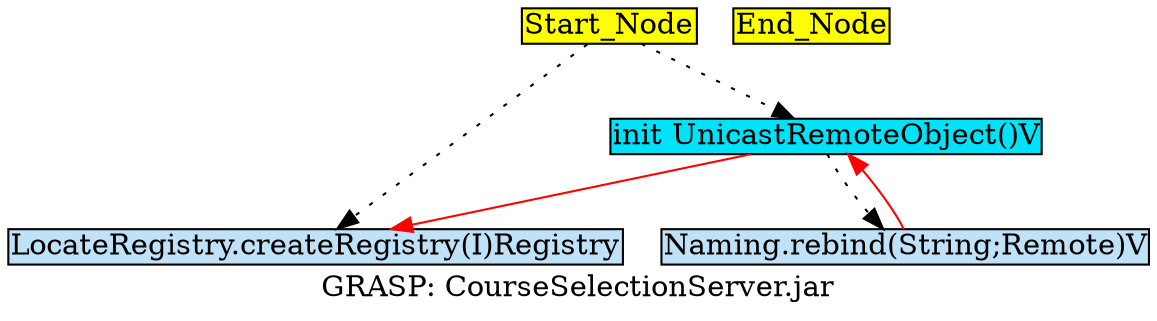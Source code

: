 digraph G {
	graph[label="GRASP: CourseSelectionServer.jar"];	node[style=filled,fillcolor ="white",shape=box,margin=0.02,width=0,height=0];
	"Start_Node"[fillcolor ="yellow",style="filled" ];
	"init UnicastRemoteObject()V"[fillcolor ="#00e2f8",style="filled" ];
	"LocateRegistry.createRegistry(I)Registry"[fillcolor ="#c0e2f8",style="filled" ];
	"Start_Node"[fillcolor ="yellow",style="filled" ];
	"End_Node"[fillcolor ="yellow",style="filled" ];
	"Naming.rebind(String;Remote)V"[fillcolor ="#c0e2f8",style="filled" ];
	"init UnicastRemoteObject()V" -> "LocateRegistry.createRegistry(I)Registry"[color="red",style=solid];
	"init UnicastRemoteObject()V" -> "Naming.rebind(String;Remote)V"[color="black",style=dotted];
	"Start_Node" -> "init UnicastRemoteObject()V"[color="black",style=dotted];
	"Start_Node" -> "LocateRegistry.createRegistry(I)Registry"[color="black",style=dotted];
	"Naming.rebind(String;Remote)V" -> "init UnicastRemoteObject()V"[color="red",style=solid];
}
